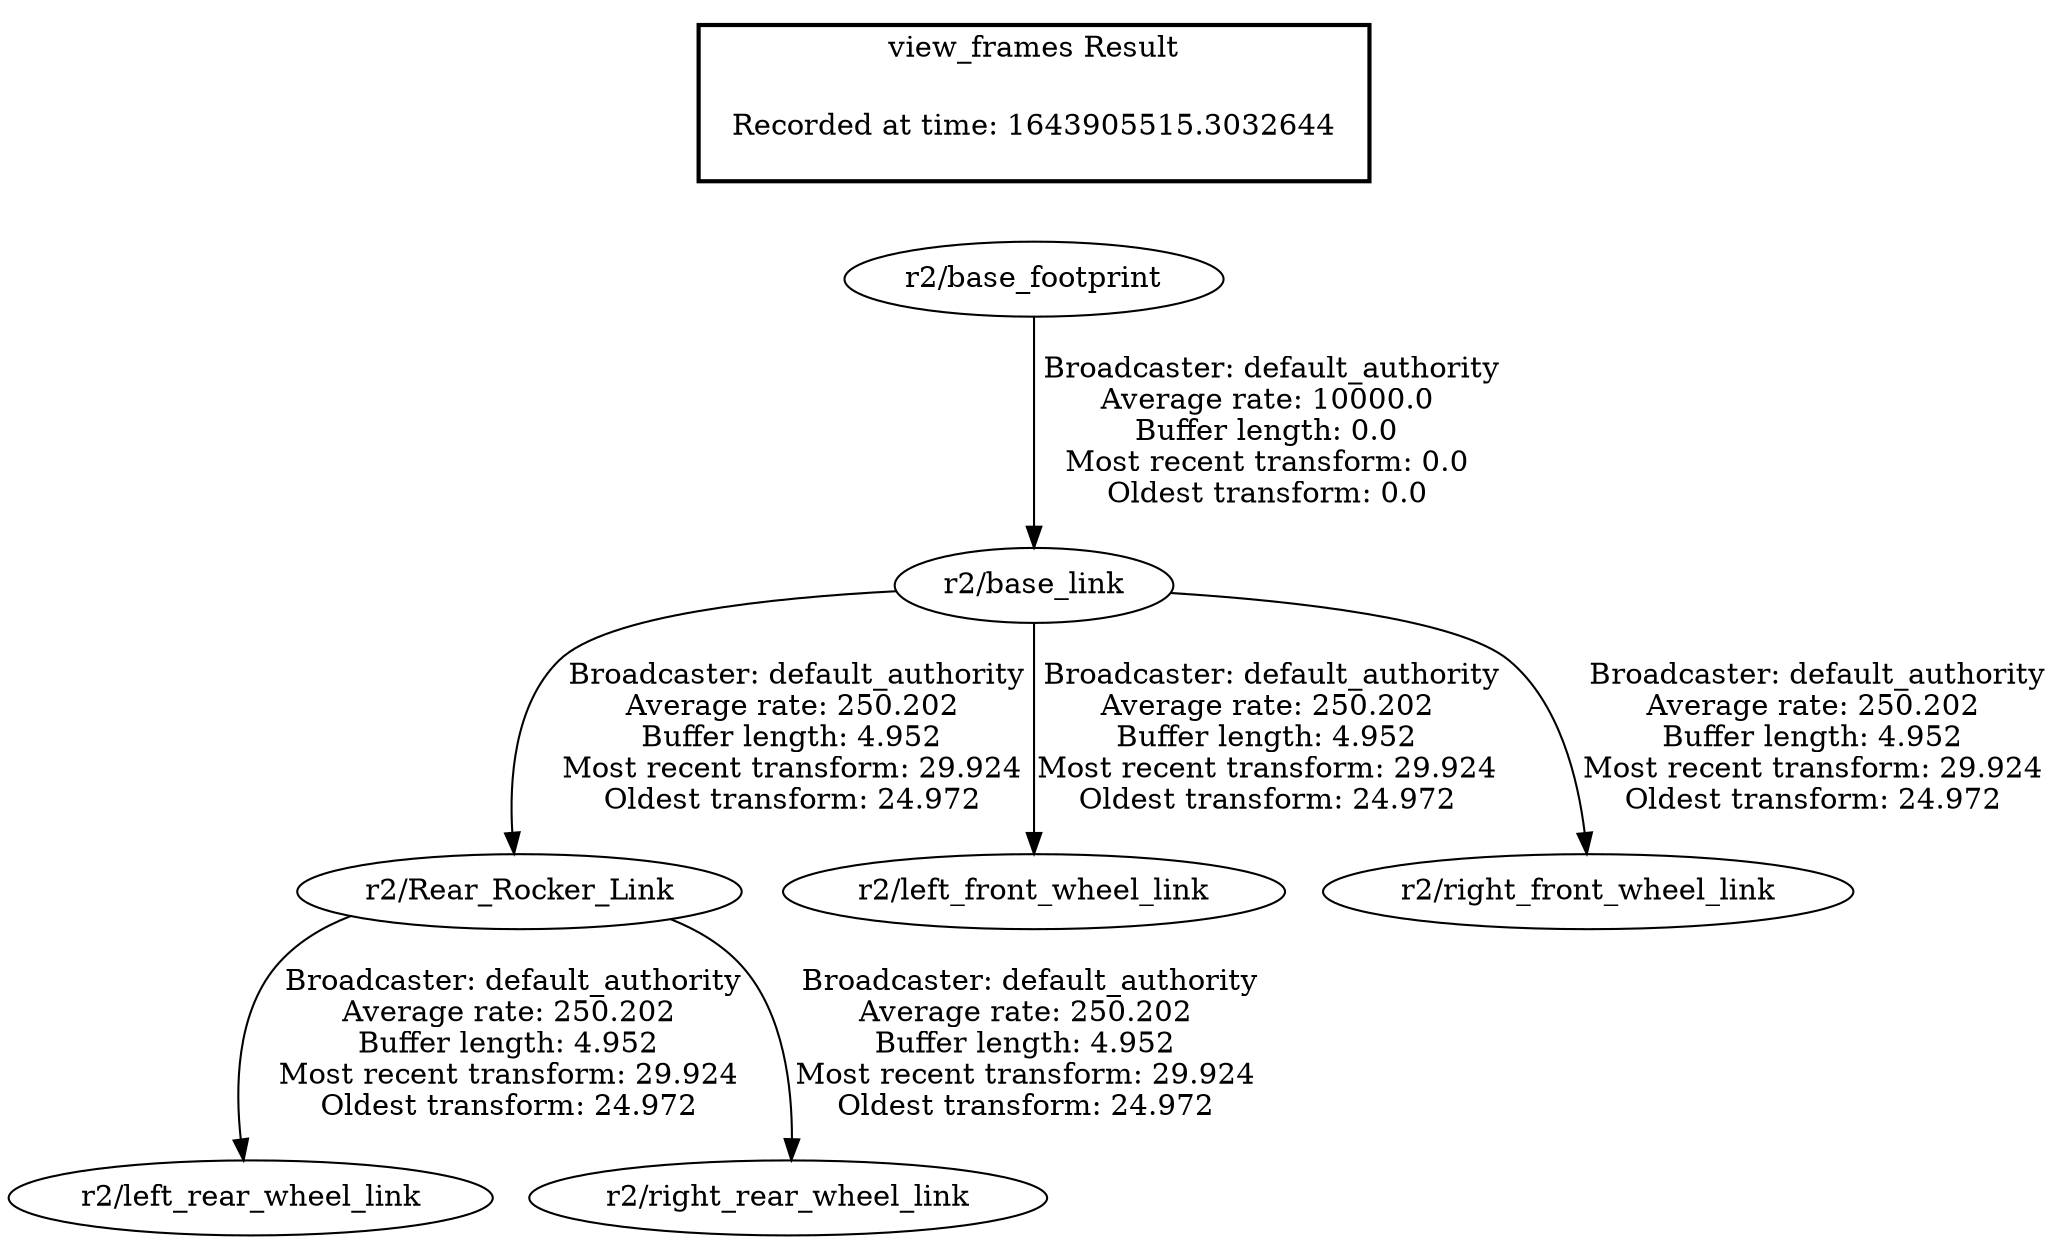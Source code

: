 digraph G {
"r2/base_footprint" -> "r2/base_link"[label=" Broadcaster: default_authority\nAverage rate: 10000.0\nBuffer length: 0.0\nMost recent transform: 0.0\nOldest transform: 0.0\n"];
"r2/base_link" -> "r2/Rear_Rocker_Link"[label=" Broadcaster: default_authority\nAverage rate: 250.202\nBuffer length: 4.952\nMost recent transform: 29.924\nOldest transform: 24.972\n"];
"r2/base_link" -> "r2/left_front_wheel_link"[label=" Broadcaster: default_authority\nAverage rate: 250.202\nBuffer length: 4.952\nMost recent transform: 29.924\nOldest transform: 24.972\n"];
"r2/Rear_Rocker_Link" -> "r2/left_rear_wheel_link"[label=" Broadcaster: default_authority\nAverage rate: 250.202\nBuffer length: 4.952\nMost recent transform: 29.924\nOldest transform: 24.972\n"];
"r2/base_link" -> "r2/right_front_wheel_link"[label=" Broadcaster: default_authority\nAverage rate: 250.202\nBuffer length: 4.952\nMost recent transform: 29.924\nOldest transform: 24.972\n"];
"r2/Rear_Rocker_Link" -> "r2/right_rear_wheel_link"[label=" Broadcaster: default_authority\nAverage rate: 250.202\nBuffer length: 4.952\nMost recent transform: 29.924\nOldest transform: 24.972\n"];
edge [style=invis];
 subgraph cluster_legend { style=bold; color=black; label ="view_frames Result";
"Recorded at time: 1643905515.3032644"[ shape=plaintext ] ;
}->"r2/base_footprint";
}